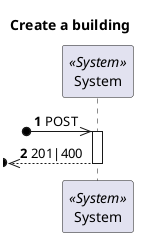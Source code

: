@startuml
'https://plantuml.com/sequence-diagram

autonumber
skinparam packageStyle rect

title Create a building

participant "System" as Sys <<System>>

?o->> Sys : POST

activate Sys
?o<<-- Sys : 201|400
deactivate Sys


@enduml
